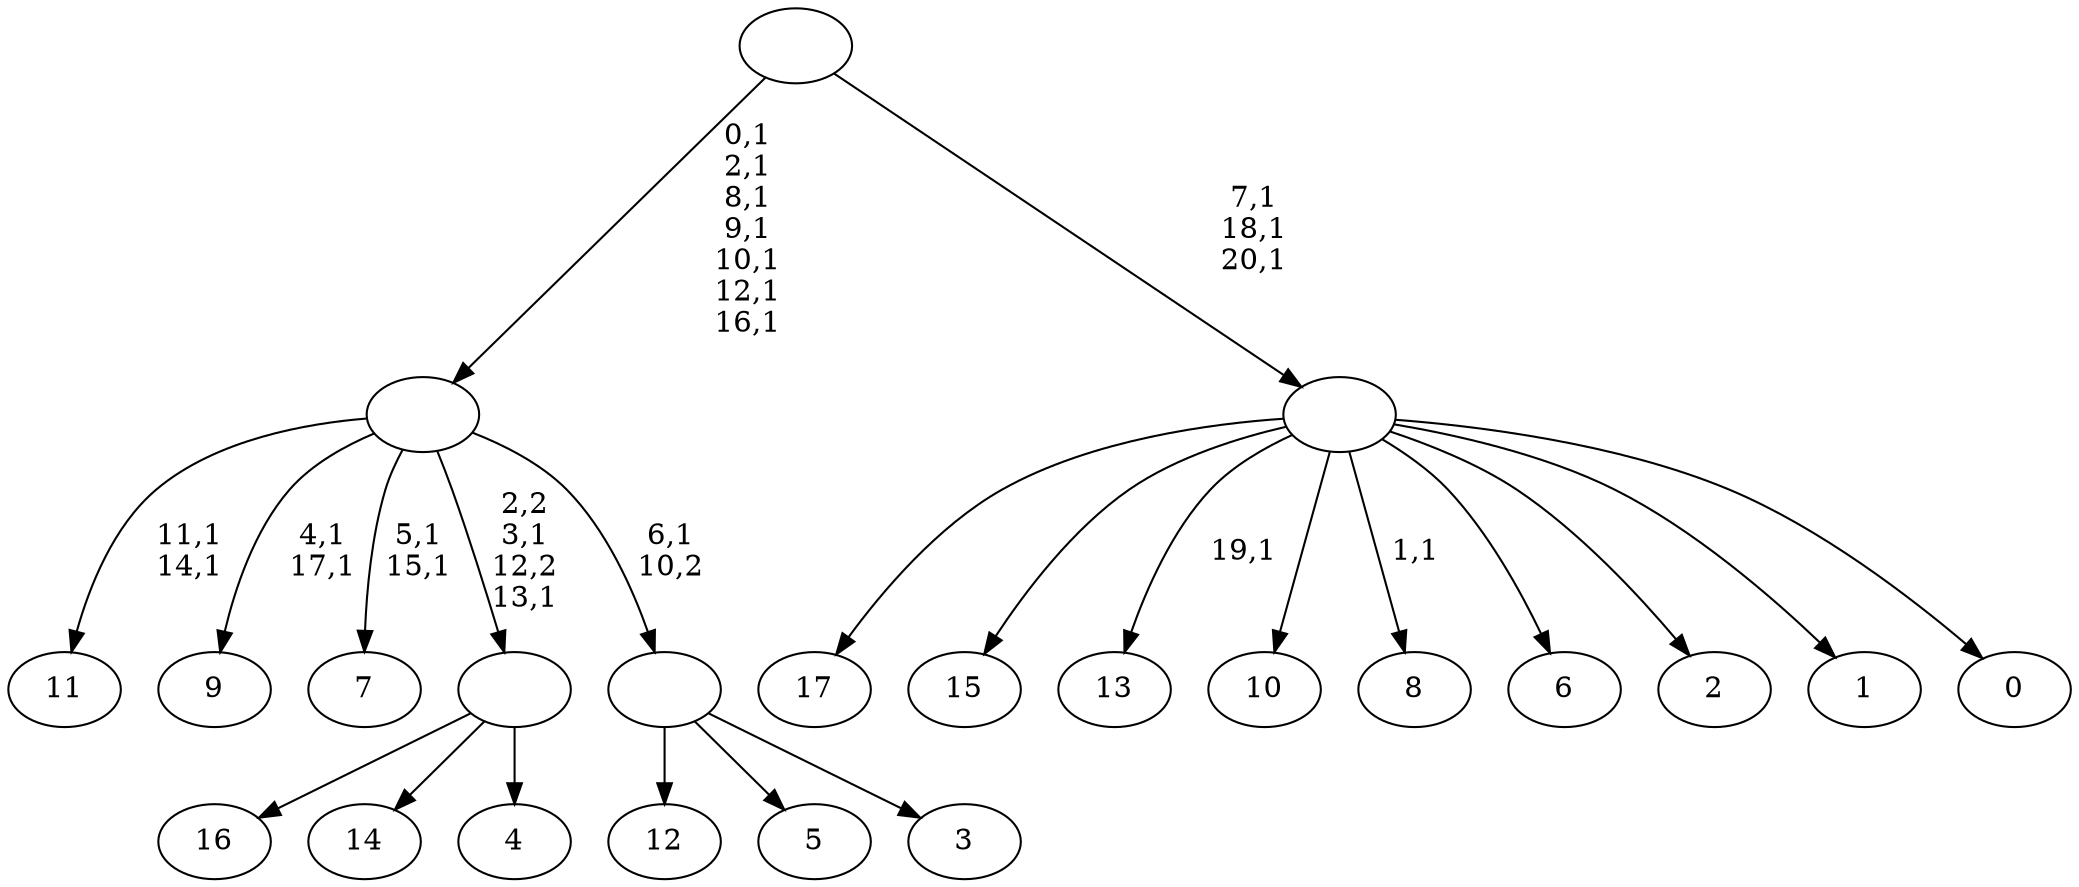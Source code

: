 digraph T {
	39 [label="17"]
	38 [label="16"]
	37 [label="15"]
	36 [label="14"]
	35 [label="13"]
	33 [label="12"]
	32 [label="11"]
	29 [label="10"]
	28 [label="9"]
	25 [label="8"]
	23 [label="7"]
	20 [label="6"]
	19 [label="5"]
	18 [label="4"]
	17 [label=""]
	15 [label="3"]
	14 [label=""]
	13 [label=""]
	6 [label="2"]
	5 [label="1"]
	4 [label="0"]
	3 [label=""]
	0 [label=""]
	17 -> 38 [label=""]
	17 -> 36 [label=""]
	17 -> 18 [label=""]
	14 -> 33 [label=""]
	14 -> 19 [label=""]
	14 -> 15 [label=""]
	13 -> 17 [label="2,2\n3,1\n12,2\n13,1"]
	13 -> 23 [label="5,1\n15,1"]
	13 -> 28 [label="4,1\n17,1"]
	13 -> 32 [label="11,1\n14,1"]
	13 -> 14 [label="6,1\n10,2"]
	3 -> 25 [label="1,1"]
	3 -> 35 [label="19,1"]
	3 -> 39 [label=""]
	3 -> 37 [label=""]
	3 -> 29 [label=""]
	3 -> 20 [label=""]
	3 -> 6 [label=""]
	3 -> 5 [label=""]
	3 -> 4 [label=""]
	0 -> 3 [label="7,1\n18,1\n20,1"]
	0 -> 13 [label="0,1\n2,1\n8,1\n9,1\n10,1\n12,1\n16,1"]
}
